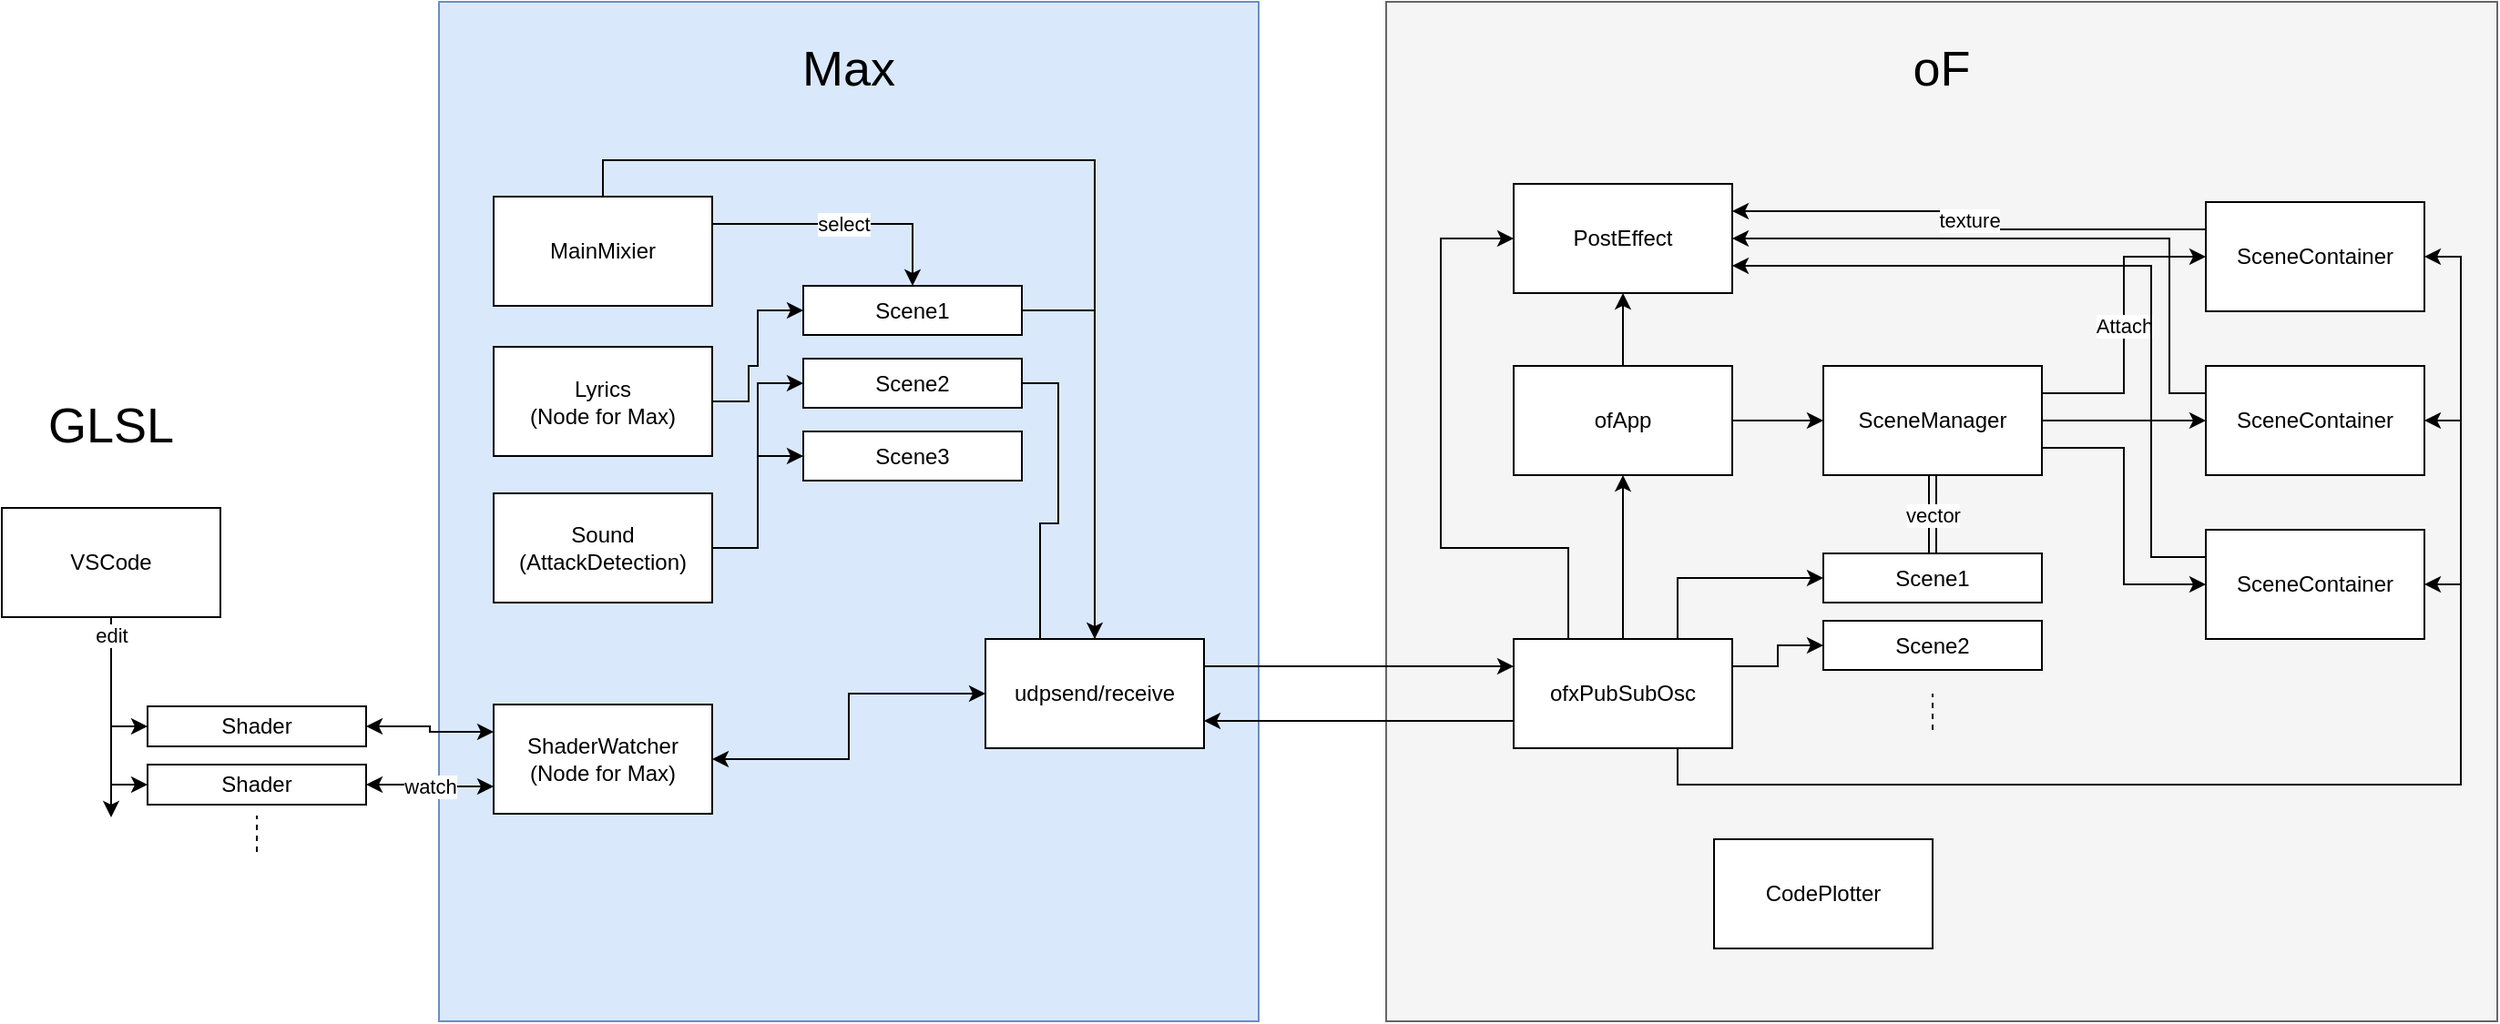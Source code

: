 <mxfile version="10.6.5" type="device"><diagram id="pfA-_FE8o_dcwXbLZAiU" name="Page-1"><mxGraphModel dx="2038" dy="1035" grid="0" gridSize="10" guides="1" tooltips="1" connect="1" arrows="1" fold="1" page="0" pageScale="1" pageWidth="1169" pageHeight="827" math="0" shadow="0"><root><mxCell id="0"/><mxCell id="1" parent="0"/><mxCell id="Rfivgbc7xo12Tb-xa1Q1-77" value="" style="rounded=0;whiteSpace=wrap;html=1;fillColor=#dae8fc;strokeColor=#6c8ebf;" vertex="1" parent="1"><mxGeometry x="-40" y="60" width="450" height="560" as="geometry"/></mxCell><mxCell id="Rfivgbc7xo12Tb-xa1Q1-75" value="" style="rounded=0;whiteSpace=wrap;html=1;fillColor=#f5f5f5;strokeColor=#666666;fontColor=#333333;" vertex="1" parent="1"><mxGeometry x="480" y="60" width="610" height="560" as="geometry"/></mxCell><mxCell id="Rfivgbc7xo12Tb-xa1Q1-71" style="edgeStyle=orthogonalEdgeStyle;rounded=0;orthogonalLoop=1;jettySize=auto;html=1;exitX=1;exitY=0.5;exitDx=0;exitDy=0;startArrow=none;startFill=0;endArrow=classic;endFill=1;entryX=0;entryY=0.5;entryDx=0;entryDy=0;" edge="1" parent="1" source="Rfivgbc7xo12Tb-xa1Q1-1" target="Rfivgbc7xo12Tb-xa1Q1-29"><mxGeometry relative="1" as="geometry"><mxPoint x="150" y="280" as="targetPoint"/></mxGeometry></mxCell><mxCell id="Rfivgbc7xo12Tb-xa1Q1-73" style="edgeStyle=orthogonalEdgeStyle;rounded=0;orthogonalLoop=1;jettySize=auto;html=1;exitX=1;exitY=0.5;exitDx=0;exitDy=0;entryX=0;entryY=0.5;entryDx=0;entryDy=0;startArrow=none;startFill=0;endArrow=classic;endFill=1;" edge="1" parent="1" source="Rfivgbc7xo12Tb-xa1Q1-1" target="Rfivgbc7xo12Tb-xa1Q1-72"><mxGeometry relative="1" as="geometry"/></mxCell><mxCell id="Rfivgbc7xo12Tb-xa1Q1-1" value="Sound&lt;br&gt;(AttackDetection)&lt;br&gt;" style="rounded=0;whiteSpace=wrap;html=1;" vertex="1" parent="1"><mxGeometry x="-10" y="330" width="120" height="60" as="geometry"/></mxCell><mxCell id="Rfivgbc7xo12Tb-xa1Q1-66" style="edgeStyle=orthogonalEdgeStyle;rounded=0;orthogonalLoop=1;jettySize=auto;html=1;exitX=0.5;exitY=0;exitDx=0;exitDy=0;startArrow=none;startFill=0;" edge="1" parent="1" source="Rfivgbc7xo12Tb-xa1Q1-2" target="Rfivgbc7xo12Tb-xa1Q1-40"><mxGeometry relative="1" as="geometry"/></mxCell><mxCell id="Rfivgbc7xo12Tb-xa1Q1-69" value="select" style="edgeStyle=orthogonalEdgeStyle;rounded=0;orthogonalLoop=1;jettySize=auto;html=1;exitX=1;exitY=0.25;exitDx=0;exitDy=0;entryX=0.5;entryY=0;entryDx=0;entryDy=0;startArrow=none;startFill=0;endArrow=classic;endFill=1;" edge="1" parent="1" source="Rfivgbc7xo12Tb-xa1Q1-2" target="Rfivgbc7xo12Tb-xa1Q1-27"><mxGeometry relative="1" as="geometry"/></mxCell><mxCell id="Rfivgbc7xo12Tb-xa1Q1-2" value="MainMixier" style="rounded=0;whiteSpace=wrap;html=1;" vertex="1" parent="1"><mxGeometry x="-10" y="167" width="120" height="60" as="geometry"/></mxCell><mxCell id="Rfivgbc7xo12Tb-xa1Q1-5" value="Attach" style="edgeStyle=orthogonalEdgeStyle;rounded=0;orthogonalLoop=1;jettySize=auto;html=1;exitX=1;exitY=0.25;exitDx=0;exitDy=0;entryX=0;entryY=0.5;entryDx=0;entryDy=0;" edge="1" parent="1" source="Rfivgbc7xo12Tb-xa1Q1-3" target="Rfivgbc7xo12Tb-xa1Q1-4"><mxGeometry relative="1" as="geometry"/></mxCell><mxCell id="Rfivgbc7xo12Tb-xa1Q1-7" style="edgeStyle=orthogonalEdgeStyle;rounded=0;orthogonalLoop=1;jettySize=auto;html=1;exitX=1;exitY=0.5;exitDx=0;exitDy=0;" edge="1" parent="1" source="Rfivgbc7xo12Tb-xa1Q1-3" target="Rfivgbc7xo12Tb-xa1Q1-6"><mxGeometry relative="1" as="geometry"/></mxCell><mxCell id="Rfivgbc7xo12Tb-xa1Q1-9" style="edgeStyle=orthogonalEdgeStyle;rounded=0;orthogonalLoop=1;jettySize=auto;html=1;exitX=1;exitY=0.75;exitDx=0;exitDy=0;entryX=0;entryY=0.5;entryDx=0;entryDy=0;" edge="1" parent="1" source="Rfivgbc7xo12Tb-xa1Q1-3" target="Rfivgbc7xo12Tb-xa1Q1-8"><mxGeometry relative="1" as="geometry"/></mxCell><mxCell id="Rfivgbc7xo12Tb-xa1Q1-38" value="vector" style="edgeStyle=orthogonalEdgeStyle;rounded=0;orthogonalLoop=1;jettySize=auto;html=1;exitX=0.5;exitY=1;exitDx=0;exitDy=0;shape=link;" edge="1" parent="1" source="Rfivgbc7xo12Tb-xa1Q1-3" target="Rfivgbc7xo12Tb-xa1Q1-13"><mxGeometry relative="1" as="geometry"/></mxCell><mxCell id="Rfivgbc7xo12Tb-xa1Q1-3" value="SceneManager&lt;br&gt;" style="rounded=0;whiteSpace=wrap;html=1;" vertex="1" parent="1"><mxGeometry x="720" y="260" width="120" height="60" as="geometry"/></mxCell><mxCell id="Rfivgbc7xo12Tb-xa1Q1-34" value="texture" style="edgeStyle=orthogonalEdgeStyle;rounded=0;orthogonalLoop=1;jettySize=auto;html=1;exitX=0;exitY=0.25;exitDx=0;exitDy=0;entryX=1;entryY=0.25;entryDx=0;entryDy=0;" edge="1" parent="1" source="Rfivgbc7xo12Tb-xa1Q1-4" target="Rfivgbc7xo12Tb-xa1Q1-32"><mxGeometry relative="1" as="geometry"/></mxCell><mxCell id="Rfivgbc7xo12Tb-xa1Q1-4" value="SceneContainer" style="rounded=0;whiteSpace=wrap;html=1;" vertex="1" parent="1"><mxGeometry x="930" y="170" width="120" height="60" as="geometry"/></mxCell><mxCell id="Rfivgbc7xo12Tb-xa1Q1-35" style="edgeStyle=orthogonalEdgeStyle;rounded=0;orthogonalLoop=1;jettySize=auto;html=1;exitX=0;exitY=0.25;exitDx=0;exitDy=0;entryX=1;entryY=0.5;entryDx=0;entryDy=0;" edge="1" parent="1" source="Rfivgbc7xo12Tb-xa1Q1-6" target="Rfivgbc7xo12Tb-xa1Q1-32"><mxGeometry relative="1" as="geometry"><Array as="points"><mxPoint x="910" y="275"/><mxPoint x="910" y="190"/></Array></mxGeometry></mxCell><mxCell id="Rfivgbc7xo12Tb-xa1Q1-6" value="SceneContainer" style="rounded=0;whiteSpace=wrap;html=1;" vertex="1" parent="1"><mxGeometry x="930" y="260" width="120" height="60" as="geometry"/></mxCell><mxCell id="Rfivgbc7xo12Tb-xa1Q1-37" style="edgeStyle=orthogonalEdgeStyle;rounded=0;orthogonalLoop=1;jettySize=auto;html=1;exitX=0;exitY=0.25;exitDx=0;exitDy=0;entryX=1;entryY=0.75;entryDx=0;entryDy=0;" edge="1" parent="1" source="Rfivgbc7xo12Tb-xa1Q1-8" target="Rfivgbc7xo12Tb-xa1Q1-32"><mxGeometry relative="1" as="geometry"><Array as="points"><mxPoint x="900" y="365"/><mxPoint x="900" y="205"/></Array></mxGeometry></mxCell><mxCell id="Rfivgbc7xo12Tb-xa1Q1-8" value="SceneContainer" style="rounded=0;whiteSpace=wrap;html=1;" vertex="1" parent="1"><mxGeometry x="930" y="350" width="120" height="60" as="geometry"/></mxCell><mxCell id="Rfivgbc7xo12Tb-xa1Q1-11" style="edgeStyle=orthogonalEdgeStyle;rounded=0;orthogonalLoop=1;jettySize=auto;html=1;exitX=1;exitY=0.5;exitDx=0;exitDy=0;" edge="1" parent="1" source="Rfivgbc7xo12Tb-xa1Q1-10" target="Rfivgbc7xo12Tb-xa1Q1-3"><mxGeometry relative="1" as="geometry"/></mxCell><mxCell id="Rfivgbc7xo12Tb-xa1Q1-33" style="edgeStyle=orthogonalEdgeStyle;rounded=0;orthogonalLoop=1;jettySize=auto;html=1;exitX=0.5;exitY=0;exitDx=0;exitDy=0;entryX=0.5;entryY=1;entryDx=0;entryDy=0;" edge="1" parent="1" source="Rfivgbc7xo12Tb-xa1Q1-10" target="Rfivgbc7xo12Tb-xa1Q1-32"><mxGeometry relative="1" as="geometry"/></mxCell><mxCell id="Rfivgbc7xo12Tb-xa1Q1-10" value="ofApp" style="rounded=0;whiteSpace=wrap;html=1;" vertex="1" parent="1"><mxGeometry x="550" y="260" width="120" height="60" as="geometry"/></mxCell><mxCell id="Rfivgbc7xo12Tb-xa1Q1-13" value="Scene1" style="rounded=0;whiteSpace=wrap;html=1;" vertex="1" parent="1"><mxGeometry x="720" y="363" width="120" height="27" as="geometry"/></mxCell><mxCell id="Rfivgbc7xo12Tb-xa1Q1-14" value="" style="endArrow=none;dashed=1;html=1;" edge="1" parent="1"><mxGeometry width="50" height="50" relative="1" as="geometry"><mxPoint x="780" y="460" as="sourcePoint"/><mxPoint x="780" y="440" as="targetPoint"/></mxGeometry></mxCell><mxCell id="Rfivgbc7xo12Tb-xa1Q1-15" value="Scene2" style="rounded=0;whiteSpace=wrap;html=1;" vertex="1" parent="1"><mxGeometry x="720" y="400" width="120" height="27" as="geometry"/></mxCell><mxCell id="Rfivgbc7xo12Tb-xa1Q1-18" style="edgeStyle=orthogonalEdgeStyle;rounded=0;orthogonalLoop=1;jettySize=auto;html=1;exitX=0.5;exitY=0;exitDx=0;exitDy=0;" edge="1" parent="1" source="Rfivgbc7xo12Tb-xa1Q1-17" target="Rfivgbc7xo12Tb-xa1Q1-10"><mxGeometry relative="1" as="geometry"/></mxCell><mxCell id="Rfivgbc7xo12Tb-xa1Q1-21" style="edgeStyle=orthogonalEdgeStyle;rounded=0;orthogonalLoop=1;jettySize=auto;html=1;exitX=0.75;exitY=0;exitDx=0;exitDy=0;entryX=0;entryY=0.5;entryDx=0;entryDy=0;" edge="1" parent="1" source="Rfivgbc7xo12Tb-xa1Q1-17" target="Rfivgbc7xo12Tb-xa1Q1-13"><mxGeometry relative="1" as="geometry"/></mxCell><mxCell id="Rfivgbc7xo12Tb-xa1Q1-22" style="edgeStyle=orthogonalEdgeStyle;rounded=0;orthogonalLoop=1;jettySize=auto;html=1;exitX=1;exitY=0.25;exitDx=0;exitDy=0;entryX=0;entryY=0.5;entryDx=0;entryDy=0;" edge="1" parent="1" source="Rfivgbc7xo12Tb-xa1Q1-17" target="Rfivgbc7xo12Tb-xa1Q1-15"><mxGeometry relative="1" as="geometry"/></mxCell><mxCell id="Rfivgbc7xo12Tb-xa1Q1-23" style="edgeStyle=orthogonalEdgeStyle;rounded=0;orthogonalLoop=1;jettySize=auto;html=1;exitX=0.75;exitY=1;exitDx=0;exitDy=0;entryX=1;entryY=0.5;entryDx=0;entryDy=0;" edge="1" parent="1" source="Rfivgbc7xo12Tb-xa1Q1-17" target="Rfivgbc7xo12Tb-xa1Q1-8"><mxGeometry relative="1" as="geometry"/></mxCell><mxCell id="Rfivgbc7xo12Tb-xa1Q1-25" style="edgeStyle=orthogonalEdgeStyle;rounded=0;orthogonalLoop=1;jettySize=auto;html=1;exitX=0.75;exitY=1;exitDx=0;exitDy=0;entryX=1;entryY=0.5;entryDx=0;entryDy=0;" edge="1" parent="1" source="Rfivgbc7xo12Tb-xa1Q1-17" target="Rfivgbc7xo12Tb-xa1Q1-4"><mxGeometry relative="1" as="geometry"/></mxCell><mxCell id="Rfivgbc7xo12Tb-xa1Q1-26" style="edgeStyle=orthogonalEdgeStyle;rounded=0;orthogonalLoop=1;jettySize=auto;html=1;exitX=0.75;exitY=1;exitDx=0;exitDy=0;entryX=1;entryY=0.5;entryDx=0;entryDy=0;" edge="1" parent="1" source="Rfivgbc7xo12Tb-xa1Q1-17" target="Rfivgbc7xo12Tb-xa1Q1-6"><mxGeometry relative="1" as="geometry"/></mxCell><mxCell id="Rfivgbc7xo12Tb-xa1Q1-39" style="edgeStyle=orthogonalEdgeStyle;rounded=0;orthogonalLoop=1;jettySize=auto;html=1;exitX=0.25;exitY=0;exitDx=0;exitDy=0;" edge="1" parent="1" source="Rfivgbc7xo12Tb-xa1Q1-17" target="Rfivgbc7xo12Tb-xa1Q1-32"><mxGeometry relative="1" as="geometry"><Array as="points"><mxPoint x="580" y="360"/><mxPoint x="510" y="360"/><mxPoint x="510" y="190"/></Array></mxGeometry></mxCell><mxCell id="Rfivgbc7xo12Tb-xa1Q1-43" style="edgeStyle=orthogonalEdgeStyle;rounded=0;orthogonalLoop=1;jettySize=auto;html=1;exitX=0;exitY=0.75;exitDx=0;exitDy=0;entryX=1;entryY=0.75;entryDx=0;entryDy=0;" edge="1" parent="1" source="Rfivgbc7xo12Tb-xa1Q1-17" target="Rfivgbc7xo12Tb-xa1Q1-40"><mxGeometry relative="1" as="geometry"/></mxCell><mxCell id="Rfivgbc7xo12Tb-xa1Q1-17" value="ofxPubSubOsc" style="rounded=0;whiteSpace=wrap;html=1;" vertex="1" parent="1"><mxGeometry x="550" y="410" width="120" height="60" as="geometry"/></mxCell><mxCell id="Rfivgbc7xo12Tb-xa1Q1-67" style="edgeStyle=orthogonalEdgeStyle;rounded=0;orthogonalLoop=1;jettySize=auto;html=1;exitX=1;exitY=0.5;exitDx=0;exitDy=0;entryX=0.5;entryY=0;entryDx=0;entryDy=0;startArrow=none;startFill=0;endArrow=none;endFill=0;" edge="1" parent="1" source="Rfivgbc7xo12Tb-xa1Q1-27" target="Rfivgbc7xo12Tb-xa1Q1-40"><mxGeometry relative="1" as="geometry"/></mxCell><mxCell id="Rfivgbc7xo12Tb-xa1Q1-27" value="Scene1" style="rounded=0;whiteSpace=wrap;html=1;" vertex="1" parent="1"><mxGeometry x="160" y="216" width="120" height="27" as="geometry"/></mxCell><mxCell id="Rfivgbc7xo12Tb-xa1Q1-68" style="edgeStyle=orthogonalEdgeStyle;rounded=0;orthogonalLoop=1;jettySize=auto;html=1;exitX=1;exitY=0.5;exitDx=0;exitDy=0;entryX=0.25;entryY=0;entryDx=0;entryDy=0;startArrow=none;startFill=0;endArrow=none;endFill=0;" edge="1" parent="1" source="Rfivgbc7xo12Tb-xa1Q1-29" target="Rfivgbc7xo12Tb-xa1Q1-40"><mxGeometry relative="1" as="geometry"/></mxCell><mxCell id="Rfivgbc7xo12Tb-xa1Q1-29" value="Scene2" style="rounded=0;whiteSpace=wrap;html=1;" vertex="1" parent="1"><mxGeometry x="160" y="256" width="120" height="27" as="geometry"/></mxCell><mxCell id="Rfivgbc7xo12Tb-xa1Q1-55" style="edgeStyle=orthogonalEdgeStyle;rounded=0;orthogonalLoop=1;jettySize=auto;html=1;exitX=0.5;exitY=1;exitDx=0;exitDy=0;entryX=0;entryY=0.5;entryDx=0;entryDy=0;" edge="1" parent="1" source="Rfivgbc7xo12Tb-xa1Q1-46" target="Rfivgbc7xo12Tb-xa1Q1-31"><mxGeometry relative="1" as="geometry"/></mxCell><mxCell id="Rfivgbc7xo12Tb-xa1Q1-56" style="edgeStyle=orthogonalEdgeStyle;rounded=0;orthogonalLoop=1;jettySize=auto;html=1;exitX=0.5;exitY=1;exitDx=0;exitDy=0;entryX=0;entryY=0.5;entryDx=0;entryDy=0;" edge="1" parent="1" source="Rfivgbc7xo12Tb-xa1Q1-46" target="Rfivgbc7xo12Tb-xa1Q1-50"><mxGeometry relative="1" as="geometry"/></mxCell><mxCell id="Rfivgbc7xo12Tb-xa1Q1-57" value="edit" style="edgeStyle=orthogonalEdgeStyle;rounded=0;orthogonalLoop=1;jettySize=auto;html=1;exitX=0.5;exitY=1;exitDx=0;exitDy=0;" edge="1" parent="1" source="Rfivgbc7xo12Tb-xa1Q1-46"><mxGeometry x="-0.818" relative="1" as="geometry"><mxPoint x="-220" y="508" as="targetPoint"/><mxPoint as="offset"/></mxGeometry></mxCell><mxCell id="Rfivgbc7xo12Tb-xa1Q1-46" value="VSCode" style="rounded=0;whiteSpace=wrap;html=1;" vertex="1" parent="1"><mxGeometry x="-280" y="338" width="120" height="60" as="geometry"/></mxCell><mxCell id="Rfivgbc7xo12Tb-xa1Q1-31" value="Shader" style="rounded=0;whiteSpace=wrap;html=1;" vertex="1" parent="1"><mxGeometry x="-200" y="447" width="120" height="22" as="geometry"/></mxCell><mxCell id="Rfivgbc7xo12Tb-xa1Q1-32" value="PostEffect" style="rounded=0;whiteSpace=wrap;html=1;" vertex="1" parent="1"><mxGeometry x="550" y="160" width="120" height="60" as="geometry"/></mxCell><mxCell id="Rfivgbc7xo12Tb-xa1Q1-41" style="edgeStyle=orthogonalEdgeStyle;rounded=0;orthogonalLoop=1;jettySize=auto;html=1;exitX=1;exitY=0.25;exitDx=0;exitDy=0;entryX=0;entryY=0.25;entryDx=0;entryDy=0;" edge="1" parent="1" source="Rfivgbc7xo12Tb-xa1Q1-40" target="Rfivgbc7xo12Tb-xa1Q1-17"><mxGeometry relative="1" as="geometry"/></mxCell><mxCell id="Rfivgbc7xo12Tb-xa1Q1-40" value="udpsend/receive" style="rounded=0;whiteSpace=wrap;html=1;" vertex="1" parent="1"><mxGeometry x="260" y="410" width="120" height="60" as="geometry"/></mxCell><mxCell id="Rfivgbc7xo12Tb-xa1Q1-45" value="CodePlotter" style="rounded=0;whiteSpace=wrap;html=1;" vertex="1" parent="1"><mxGeometry x="660" y="520" width="120" height="60" as="geometry"/></mxCell><mxCell id="Rfivgbc7xo12Tb-xa1Q1-50" value="Shader" style="rounded=0;whiteSpace=wrap;html=1;" vertex="1" parent="1"><mxGeometry x="-200" y="479" width="120" height="22" as="geometry"/></mxCell><mxCell id="Rfivgbc7xo12Tb-xa1Q1-52" value="" style="endArrow=none;dashed=1;html=1;" edge="1" parent="1"><mxGeometry width="50" height="50" relative="1" as="geometry"><mxPoint x="-140" y="527" as="sourcePoint"/><mxPoint x="-140" y="507" as="targetPoint"/></mxGeometry></mxCell><mxCell id="Rfivgbc7xo12Tb-xa1Q1-60" style="edgeStyle=orthogonalEdgeStyle;rounded=0;orthogonalLoop=1;jettySize=auto;html=1;exitX=0;exitY=0.25;exitDx=0;exitDy=0;entryX=1;entryY=0.5;entryDx=0;entryDy=0;startArrow=classic;startFill=1;" edge="1" parent="1" source="Rfivgbc7xo12Tb-xa1Q1-58" target="Rfivgbc7xo12Tb-xa1Q1-31"><mxGeometry relative="1" as="geometry"/></mxCell><mxCell id="Rfivgbc7xo12Tb-xa1Q1-61" value="watch" style="edgeStyle=orthogonalEdgeStyle;rounded=0;orthogonalLoop=1;jettySize=auto;html=1;exitX=0;exitY=0.75;exitDx=0;exitDy=0;startArrow=classic;startFill=1;" edge="1" parent="1" source="Rfivgbc7xo12Tb-xa1Q1-58" target="Rfivgbc7xo12Tb-xa1Q1-50"><mxGeometry relative="1" as="geometry"/></mxCell><mxCell id="Rfivgbc7xo12Tb-xa1Q1-64" style="edgeStyle=orthogonalEdgeStyle;rounded=0;orthogonalLoop=1;jettySize=auto;html=1;exitX=1;exitY=0.5;exitDx=0;exitDy=0;startArrow=classic;startFill=1;" edge="1" parent="1" source="Rfivgbc7xo12Tb-xa1Q1-58" target="Rfivgbc7xo12Tb-xa1Q1-40"><mxGeometry relative="1" as="geometry"/></mxCell><mxCell id="Rfivgbc7xo12Tb-xa1Q1-58" value="ShaderWatcher&lt;br&gt;(Node for Max)&lt;br&gt;" style="rounded=0;whiteSpace=wrap;html=1;" vertex="1" parent="1"><mxGeometry x="-10" y="446" width="120" height="60" as="geometry"/></mxCell><mxCell id="Rfivgbc7xo12Tb-xa1Q1-70" style="edgeStyle=orthogonalEdgeStyle;rounded=0;orthogonalLoop=1;jettySize=auto;html=1;exitX=1;exitY=0.5;exitDx=0;exitDy=0;entryX=0;entryY=0.5;entryDx=0;entryDy=0;startArrow=none;startFill=0;endArrow=classic;endFill=1;" edge="1" parent="1" source="Rfivgbc7xo12Tb-xa1Q1-65" target="Rfivgbc7xo12Tb-xa1Q1-27"><mxGeometry relative="1" as="geometry"><Array as="points"><mxPoint x="130" y="280"/><mxPoint x="130" y="260"/><mxPoint x="135" y="260"/><mxPoint x="135" y="230"/></Array></mxGeometry></mxCell><mxCell id="Rfivgbc7xo12Tb-xa1Q1-65" value="Lyrics&lt;br&gt;(Node for Max)&lt;br&gt;" style="rounded=0;whiteSpace=wrap;html=1;" vertex="1" parent="1"><mxGeometry x="-10" y="249.5" width="120" height="60" as="geometry"/></mxCell><mxCell id="Rfivgbc7xo12Tb-xa1Q1-72" value="Scene3" style="rounded=0;whiteSpace=wrap;html=1;" vertex="1" parent="1"><mxGeometry x="160" y="296" width="120" height="27" as="geometry"/></mxCell><mxCell id="Rfivgbc7xo12Tb-xa1Q1-76" value="&lt;font style=&quot;font-size: 27px&quot;&gt;oF&lt;/font&gt;" style="text;html=1;strokeColor=none;fillColor=none;align=center;verticalAlign=middle;whiteSpace=wrap;rounded=0;" vertex="1" parent="1"><mxGeometry x="765" y="87" width="40" height="20" as="geometry"/></mxCell><mxCell id="Rfivgbc7xo12Tb-xa1Q1-79" value="&lt;font style=&quot;font-size: 27px&quot;&gt;Max&lt;/font&gt;" style="text;html=1;strokeColor=none;fillColor=none;align=center;verticalAlign=middle;whiteSpace=wrap;rounded=0;" vertex="1" parent="1"><mxGeometry x="165" y="87" width="40" height="20" as="geometry"/></mxCell><mxCell id="Rfivgbc7xo12Tb-xa1Q1-80" value="&lt;font style=&quot;font-size: 27px&quot;&gt;GLSL&lt;/font&gt;" style="text;html=1;strokeColor=none;fillColor=none;align=center;verticalAlign=middle;whiteSpace=wrap;rounded=0;" vertex="1" parent="1"><mxGeometry x="-240" y="283" width="40" height="20" as="geometry"/></mxCell></root></mxGraphModel></diagram></mxfile>